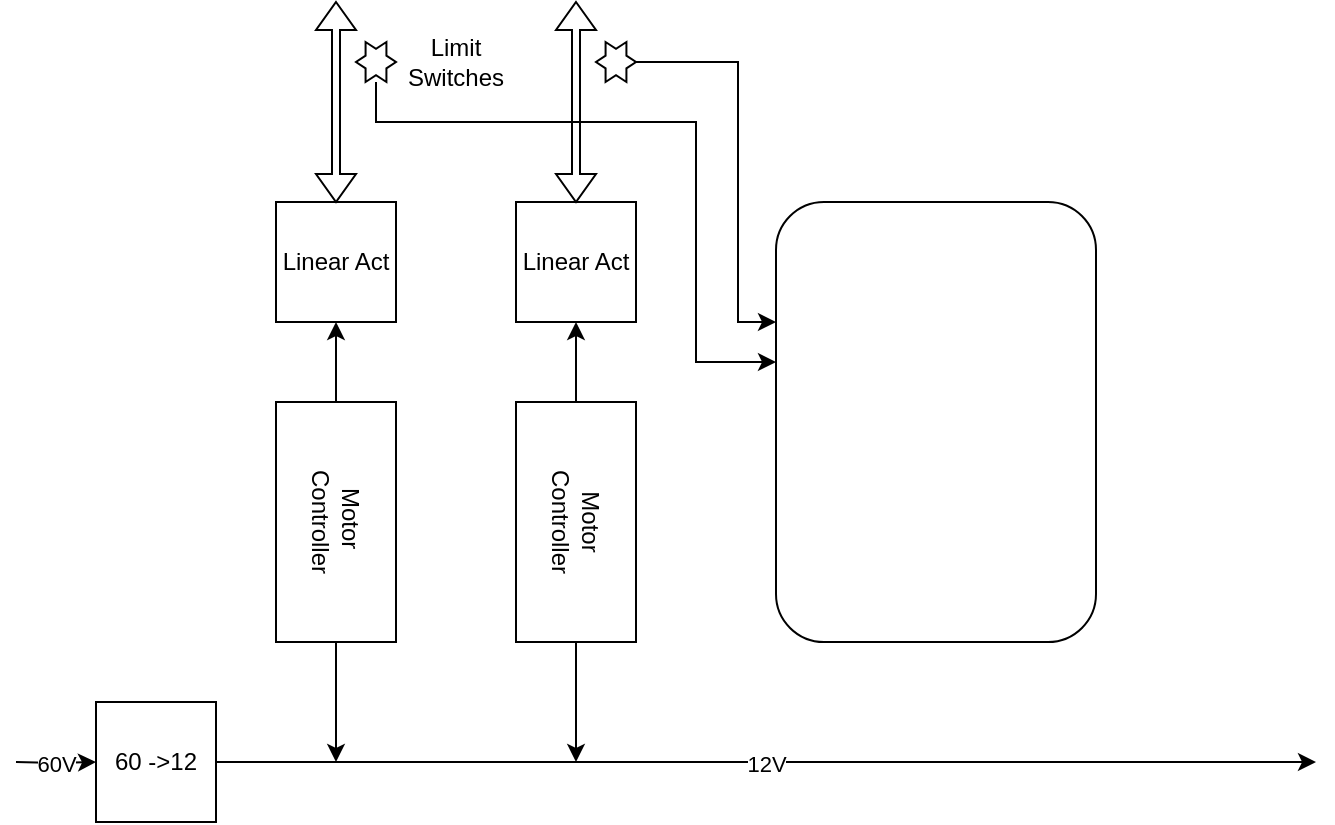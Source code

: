 <mxfile version="22.1.8" type="github">
  <diagram name="Page-1" id="sJ-nx_9itPdLS0dFn56l">
    <mxGraphModel dx="2342" dy="901" grid="1" gridSize="10" guides="1" tooltips="1" connect="1" arrows="1" fold="1" page="1" pageScale="1" pageWidth="1169" pageHeight="827" math="0" shadow="0">
      <root>
        <mxCell id="0" />
        <mxCell id="1" parent="0" />
        <mxCell id="O3xW27j-qVa7l_e3PMDo-6" value="60 -&amp;gt;12" style="whiteSpace=wrap;html=1;aspect=fixed;" vertex="1" parent="1">
          <mxGeometry x="40" y="430" width="60" height="60" as="geometry" />
        </mxCell>
        <mxCell id="O3xW27j-qVa7l_e3PMDo-11" value="" style="endArrow=classic;html=1;rounded=0;edgeStyle=orthogonalEdgeStyle;entryX=0;entryY=0.5;entryDx=0;entryDy=0;" edge="1" parent="1" target="O3xW27j-qVa7l_e3PMDo-6">
          <mxGeometry relative="1" as="geometry">
            <mxPoint y="460" as="sourcePoint" />
            <mxPoint x="30" y="281" as="targetPoint" />
          </mxGeometry>
        </mxCell>
        <mxCell id="O3xW27j-qVa7l_e3PMDo-13" value="60V" style="edgeLabel;html=1;align=center;verticalAlign=middle;resizable=0;points=[];" vertex="1" connectable="0" parent="O3xW27j-qVa7l_e3PMDo-11">
          <mxGeometry x="0.02" y="1" relative="1" as="geometry">
            <mxPoint as="offset" />
          </mxGeometry>
        </mxCell>
        <mxCell id="O3xW27j-qVa7l_e3PMDo-14" value="" style="endArrow=classic;html=1;rounded=0;edgeStyle=orthogonalEdgeStyle;exitX=1;exitY=0.5;exitDx=0;exitDy=0;" edge="1" parent="1" source="O3xW27j-qVa7l_e3PMDo-6">
          <mxGeometry relative="1" as="geometry">
            <mxPoint x="510" y="150" as="sourcePoint" />
            <mxPoint x="650" y="460" as="targetPoint" />
          </mxGeometry>
        </mxCell>
        <mxCell id="O3xW27j-qVa7l_e3PMDo-15" value="12V" style="edgeLabel;resizable=0;html=1;align=center;verticalAlign=middle;" connectable="0" vertex="1" parent="O3xW27j-qVa7l_e3PMDo-14">
          <mxGeometry relative="1" as="geometry" />
        </mxCell>
        <mxCell id="O3xW27j-qVa7l_e3PMDo-23" style="edgeStyle=orthogonalEdgeStyle;rounded=0;orthogonalLoop=1;jettySize=auto;html=1;exitX=0;exitY=0.5;exitDx=0;exitDy=0;entryX=0.5;entryY=1;entryDx=0;entryDy=0;" edge="1" parent="1" source="O3xW27j-qVa7l_e3PMDo-18" target="O3xW27j-qVa7l_e3PMDo-20">
          <mxGeometry relative="1" as="geometry" />
        </mxCell>
        <mxCell id="O3xW27j-qVa7l_e3PMDo-27" style="edgeStyle=orthogonalEdgeStyle;rounded=0;orthogonalLoop=1;jettySize=auto;html=1;" edge="1" parent="1" source="O3xW27j-qVa7l_e3PMDo-18">
          <mxGeometry relative="1" as="geometry">
            <mxPoint x="160" y="460" as="targetPoint" />
          </mxGeometry>
        </mxCell>
        <mxCell id="O3xW27j-qVa7l_e3PMDo-18" value="Motor&amp;nbsp;&lt;br&gt;Controller" style="rounded=0;whiteSpace=wrap;html=1;rotation=90;" vertex="1" parent="1">
          <mxGeometry x="100" y="310" width="120" height="60" as="geometry" />
        </mxCell>
        <mxCell id="O3xW27j-qVa7l_e3PMDo-24" style="edgeStyle=orthogonalEdgeStyle;rounded=0;orthogonalLoop=1;jettySize=auto;html=1;entryX=0.5;entryY=1;entryDx=0;entryDy=0;" edge="1" parent="1" source="O3xW27j-qVa7l_e3PMDo-19" target="O3xW27j-qVa7l_e3PMDo-22">
          <mxGeometry relative="1" as="geometry" />
        </mxCell>
        <mxCell id="O3xW27j-qVa7l_e3PMDo-29" style="edgeStyle=orthogonalEdgeStyle;rounded=0;orthogonalLoop=1;jettySize=auto;html=1;" edge="1" parent="1" source="O3xW27j-qVa7l_e3PMDo-19">
          <mxGeometry relative="1" as="geometry">
            <mxPoint x="280" y="460" as="targetPoint" />
          </mxGeometry>
        </mxCell>
        <mxCell id="O3xW27j-qVa7l_e3PMDo-19" value="Motor&lt;br&gt;Controller" style="rounded=0;whiteSpace=wrap;html=1;rotation=90;" vertex="1" parent="1">
          <mxGeometry x="220" y="310" width="120" height="60" as="geometry" />
        </mxCell>
        <mxCell id="O3xW27j-qVa7l_e3PMDo-20" value="Linear Act" style="rounded=0;whiteSpace=wrap;html=1;" vertex="1" parent="1">
          <mxGeometry x="130" y="180" width="60" height="60" as="geometry" />
        </mxCell>
        <mxCell id="O3xW27j-qVa7l_e3PMDo-22" value="Linear Act" style="rounded=0;whiteSpace=wrap;html=1;" vertex="1" parent="1">
          <mxGeometry x="250" y="180" width="60" height="60" as="geometry" />
        </mxCell>
        <mxCell id="O3xW27j-qVa7l_e3PMDo-25" value="" style="shape=doubleArrow;direction=south;whiteSpace=wrap;html=1;arrowWidth=0.2;arrowSize=0.14;" vertex="1" parent="1">
          <mxGeometry x="150" y="80" width="20" height="100" as="geometry" />
        </mxCell>
        <mxCell id="O3xW27j-qVa7l_e3PMDo-26" value="" style="shape=doubleArrow;direction=south;whiteSpace=wrap;html=1;arrowWidth=0.2;arrowSize=0.14;" vertex="1" parent="1">
          <mxGeometry x="270" y="80" width="20" height="100" as="geometry" />
        </mxCell>
        <mxCell id="O3xW27j-qVa7l_e3PMDo-33" value="" style="edgeStyle=orthogonalEdgeStyle;rounded=0;orthogonalLoop=1;jettySize=auto;html=1;" edge="1" parent="1" source="O3xW27j-qVa7l_e3PMDo-30">
          <mxGeometry relative="1" as="geometry">
            <mxPoint x="380" y="260" as="targetPoint" />
            <Array as="points">
              <mxPoint x="180" y="140" />
              <mxPoint x="340" y="140" />
              <mxPoint x="340" y="260" />
            </Array>
          </mxGeometry>
        </mxCell>
        <mxCell id="O3xW27j-qVa7l_e3PMDo-30" value="" style="verticalLabelPosition=bottom;verticalAlign=top;html=1;shape=mxgraph.basic.6_point_star" vertex="1" parent="1">
          <mxGeometry x="170" y="100" width="20" height="20" as="geometry" />
        </mxCell>
        <mxCell id="O3xW27j-qVa7l_e3PMDo-35" value="" style="edgeStyle=orthogonalEdgeStyle;rounded=0;orthogonalLoop=1;jettySize=auto;html=1;" edge="1" parent="1" source="O3xW27j-qVa7l_e3PMDo-31">
          <mxGeometry relative="1" as="geometry">
            <mxPoint x="380" y="240" as="targetPoint" />
            <Array as="points">
              <mxPoint x="361" y="110" />
              <mxPoint x="361" y="240" />
              <mxPoint x="380" y="240" />
            </Array>
          </mxGeometry>
        </mxCell>
        <mxCell id="O3xW27j-qVa7l_e3PMDo-31" value="" style="verticalLabelPosition=bottom;verticalAlign=top;html=1;shape=mxgraph.basic.6_point_star" vertex="1" parent="1">
          <mxGeometry x="290" y="100" width="20" height="20" as="geometry" />
        </mxCell>
        <mxCell id="O3xW27j-qVa7l_e3PMDo-36" value="" style="rounded=1;whiteSpace=wrap;html=1;" vertex="1" parent="1">
          <mxGeometry x="380" y="180" width="160" height="220" as="geometry" />
        </mxCell>
        <mxCell id="O3xW27j-qVa7l_e3PMDo-38" value="Limit Switches" style="text;html=1;strokeColor=none;fillColor=none;align=center;verticalAlign=middle;whiteSpace=wrap;rounded=0;" vertex="1" parent="1">
          <mxGeometry x="190" y="95" width="60" height="30" as="geometry" />
        </mxCell>
      </root>
    </mxGraphModel>
  </diagram>
</mxfile>
